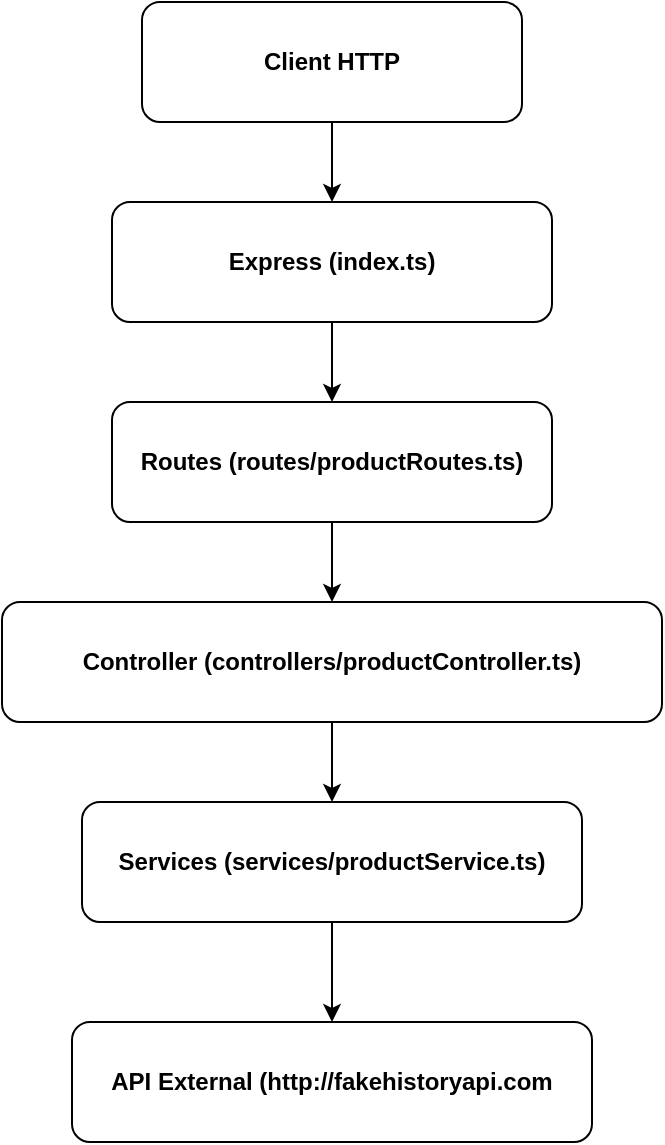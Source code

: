<mxfile version="27.0.9">
  <diagram name="Page-1" id="0X7zz6aiW7R4K2MqR9K-">
    <mxGraphModel dx="987" dy="764" grid="1" gridSize="10" guides="1" tooltips="1" connect="1" arrows="1" fold="1" page="1" pageScale="1" pageWidth="850" pageHeight="1100" math="0" shadow="0">
      <root>
        <mxCell id="0" />
        <mxCell id="1" parent="0" />
        <mxCell id="frRROJ3YaCpHCc3T42hf-6" value="&lt;b&gt;Express (index.ts)&lt;/b&gt;" style="rounded=1;whiteSpace=wrap;html=1;" vertex="1" parent="1">
          <mxGeometry x="300" y="120" width="220" height="60" as="geometry" />
        </mxCell>
        <mxCell id="frRROJ3YaCpHCc3T42hf-7" value="" style="endArrow=classic;html=1;rounded=0;exitX=0.5;exitY=1;exitDx=0;exitDy=0;entryX=0.5;entryY=0;entryDx=0;entryDy=0;" edge="1" parent="1" source="frRROJ3YaCpHCc3T42hf-6" target="frRROJ3YaCpHCc3T42hf-8">
          <mxGeometry width="50" height="50" relative="1" as="geometry">
            <mxPoint x="425" y="290" as="sourcePoint" />
            <mxPoint x="425" y="370" as="targetPoint" />
          </mxGeometry>
        </mxCell>
        <mxCell id="frRROJ3YaCpHCc3T42hf-8" value="&lt;b&gt;Routes (routes/productRoutes.ts)&lt;/b&gt;" style="rounded=1;whiteSpace=wrap;html=1;" vertex="1" parent="1">
          <mxGeometry x="300" y="220" width="220" height="60" as="geometry" />
        </mxCell>
        <mxCell id="frRROJ3YaCpHCc3T42hf-9" value="" style="endArrow=classic;html=1;rounded=0;exitX=0.5;exitY=1;exitDx=0;exitDy=0;entryX=0.5;entryY=0;entryDx=0;entryDy=0;" edge="1" parent="1" source="frRROJ3YaCpHCc3T42hf-8" target="frRROJ3YaCpHCc3T42hf-10">
          <mxGeometry width="50" height="50" relative="1" as="geometry">
            <mxPoint x="410" y="360" as="sourcePoint" />
            <mxPoint x="419.5" y="430" as="targetPoint" />
          </mxGeometry>
        </mxCell>
        <mxCell id="frRROJ3YaCpHCc3T42hf-1" value="&lt;b&gt;Client HTTP&lt;/b&gt;" style="rounded=1;whiteSpace=wrap;html=1;" vertex="1" parent="1">
          <mxGeometry x="315" y="20" width="190" height="60" as="geometry" />
        </mxCell>
        <mxCell id="frRROJ3YaCpHCc3T42hf-3" value="" style="endArrow=classic;html=1;rounded=0;entryX=0.5;entryY=0;entryDx=0;entryDy=0;exitX=0.5;exitY=1;exitDx=0;exitDy=0;" edge="1" parent="1" source="frRROJ3YaCpHCc3T42hf-1" target="frRROJ3YaCpHCc3T42hf-6">
          <mxGeometry width="50" height="50" relative="1" as="geometry">
            <mxPoint x="425" y="150" as="sourcePoint" />
            <mxPoint x="425" y="230" as="targetPoint" />
          </mxGeometry>
        </mxCell>
        <mxCell id="frRROJ3YaCpHCc3T42hf-10" value="&lt;b&gt;Controller (controllers/productController.ts)&lt;/b&gt;" style="rounded=1;whiteSpace=wrap;html=1;" vertex="1" parent="1">
          <mxGeometry x="245" y="320" width="330" height="60" as="geometry" />
        </mxCell>
        <mxCell id="frRROJ3YaCpHCc3T42hf-11" value="" style="endArrow=classic;html=1;rounded=0;exitX=0.5;exitY=1;exitDx=0;exitDy=0;entryX=0.5;entryY=0;entryDx=0;entryDy=0;" edge="1" parent="1" source="frRROJ3YaCpHCc3T42hf-10" target="frRROJ3YaCpHCc3T42hf-12">
          <mxGeometry width="50" height="50" relative="1" as="geometry">
            <mxPoint x="370" y="500" as="sourcePoint" />
            <mxPoint x="430" y="530" as="targetPoint" />
          </mxGeometry>
        </mxCell>
        <mxCell id="frRROJ3YaCpHCc3T42hf-12" value="&lt;b&gt;Services (services/productService.ts)&lt;/b&gt;" style="rounded=1;whiteSpace=wrap;html=1;" vertex="1" parent="1">
          <mxGeometry x="285" y="420" width="250" height="60" as="geometry" />
        </mxCell>
        <mxCell id="frRROJ3YaCpHCc3T42hf-13" value="" style="endArrow=classic;html=1;rounded=0;exitX=0.5;exitY=1;exitDx=0;exitDy=0;entryX=0.5;entryY=0;entryDx=0;entryDy=0;" edge="1" parent="1" source="frRROJ3YaCpHCc3T42hf-12" target="frRROJ3YaCpHCc3T42hf-14">
          <mxGeometry width="50" height="50" relative="1" as="geometry">
            <mxPoint x="330" y="630" as="sourcePoint" />
            <mxPoint x="295" y="660" as="targetPoint" />
          </mxGeometry>
        </mxCell>
        <mxCell id="frRROJ3YaCpHCc3T42hf-14" value="&lt;b&gt;API External (http://fakehistoryapi.com&lt;/b&gt;" style="rounded=1;whiteSpace=wrap;html=1;" vertex="1" parent="1">
          <mxGeometry x="280" y="530" width="260" height="60" as="geometry" />
        </mxCell>
      </root>
    </mxGraphModel>
  </diagram>
</mxfile>
